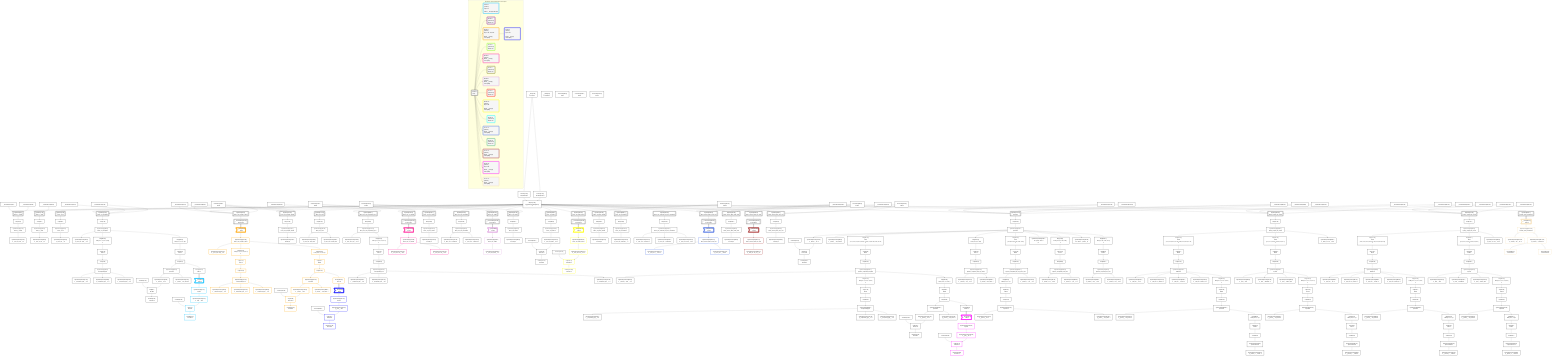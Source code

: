 graph TD
    classDef path fill:#eee,stroke:#000,color:#000
    classDef plan fill:#fff,stroke-width:3px,color:#000
    classDef itemplan fill:#fff,stroke-width:6px,color:#000
    classDef sideeffectplan fill:#f00,stroke-width:6px,color:#000
    classDef bucket fill:#f6f6f6,color:#000,stroke-width:6px,text-align:left


    %% define steps
    __Value3["__Value[3∈0]<br />ᐸcontextᐳ"]:::plan
    __Value5["__Value[5∈0]<br />ᐸrootValueᐳ"]:::plan
    __InputStaticLeaf7["__InputStaticLeaf[7∈0]"]:::plan
    __InputStaticLeaf8["__InputStaticLeaf[8∈0]"]:::plan
    Access10["Access[10∈0]<br />ᐸ3.pgSettingsᐳ"]:::plan
    Access11["Access[11∈0]<br />ᐸ3.withPgClientᐳ"]:::plan
    Object12["Object[12∈0]<br />ᐸ{pgSettings,withPgClient}ᐳ"]:::plan
    PgSelect9[["PgSelect[9∈0]<br />ᐸfunc_in_inoutᐳ"]]:::plan
    First13["First[13∈0]"]:::plan
    PgSelectSingle14["PgSelectSingle[14∈0]<br />ᐸfunc_in_inoutᐳ"]:::plan
    PgClassExpression15["PgClassExpression[15∈0]<br />ᐸ__func_in_inout__.vᐳ"]:::plan
    __InputStaticLeaf16["__InputStaticLeaf[16∈0]"]:::plan
    PgSelect17[["PgSelect[17∈0]<br />ᐸfunc_in_outᐳ"]]:::plan
    First21["First[21∈0]"]:::plan
    PgSelectSingle22["PgSelectSingle[22∈0]<br />ᐸfunc_in_outᐳ"]:::plan
    PgClassExpression23["PgClassExpression[23∈0]<br />ᐸ__func_in_out__.vᐳ"]:::plan
    PgSelect24[["PgSelect[24∈0]<br />ᐸfunc_outᐳ"]]:::plan
    First28["First[28∈0]"]:::plan
    PgSelectSingle29["PgSelectSingle[29∈0]<br />ᐸfunc_outᐳ"]:::plan
    PgClassExpression30["PgClassExpression[30∈0]<br />ᐸ__func_out__.vᐳ"]:::plan
    __InputStaticLeaf31["__InputStaticLeaf[31∈0]"]:::plan
    __InputStaticLeaf32["__InputStaticLeaf[32∈0]"]:::plan
    PgSelect33[["PgSelect[33∈0]<br />ᐸfunc_out_complexᐳ"]]:::plan
    First37["First[37∈0]"]:::plan
    PgSelectSingle38["PgSelectSingle[38∈0]<br />ᐸfunc_out_complexᐳ"]:::plan
    PgClassExpression39["PgClassExpression[39∈0]<br />ᐸ__func_out...plex__.”x”ᐳ"]:::plan
    Map650["Map[650∈0]<br />ᐸ38:{”0”:1,”1”:2,”2”:3,”3”:4}ᐳ"]:::plan
    List651["List[651∈0]<br />ᐸ650ᐳ"]:::plan
    First45["First[45∈0]"]:::plan
    PgSelectSingle46["PgSelectSingle[46∈0]<br />ᐸcompoundTypeᐳ"]:::plan
    PgClassExpression47["PgClassExpression[47∈0]<br />ᐸ__compound_type__.”a”ᐳ"]:::plan
    PgClassExpression48["PgClassExpression[48∈0]<br />ᐸ__compound_type__.”b”ᐳ"]:::plan
    PgClassExpression49["PgClassExpression[49∈0]<br />ᐸ__compound_type__.”c”ᐳ"]:::plan
    Map657["Map[657∈0]<br />ᐸ38:{”0”:6,”1”:7,”2”:8}ᐳ"]:::plan
    List658["List[658∈0]<br />ᐸ657ᐳ"]:::plan
    First55["First[55∈0]"]:::plan
    PgSelectSingle56["PgSelectSingle[56∈0]<br />ᐸpersonᐳ"]:::plan
    Constant57["Constant[57∈0]"]:::plan
    PgClassExpression58["PgClassExpression[58∈0]<br />ᐸ__person__.”id”ᐳ"]:::plan
    List59["List[59∈0]<br />ᐸ57,58ᐳ"]:::plan
    Lambda60["Lambda[60∈0]<br />ᐸencodeᐳ"]:::plan
    PgClassExpression62["PgClassExpression[62∈0]<br />ᐸ__person__...full_name”ᐳ"]:::plan
    Connection88["Connection[88∈0]<br />ᐸ84ᐳ"]:::plan
    Access654["Access[654∈0]<br />ᐸ55.1ᐳ"]:::plan
    __Item90>"__Item[90∈1]<br />ᐸ654ᐳ"]:::itemplan
    PgSelectSingle91["PgSelectSingle[91∈1]<br />ᐸpostᐳ"]:::plan
    Constant92["Constant[92∈0]"]:::plan
    PgClassExpression93["PgClassExpression[93∈1]<br />ᐸ__post__.”id”ᐳ"]:::plan
    List94["List[94∈1]<br />ᐸ92,93ᐳ"]:::plan
    Lambda95["Lambda[95∈1]<br />ᐸencodeᐳ"]:::plan
    __InputStaticLeaf97["__InputStaticLeaf[97∈0]"]:::plan
    __InputStaticLeaf98["__InputStaticLeaf[98∈0]"]:::plan
    Connection108["Connection[108∈0]<br />ᐸ104ᐳ"]:::plan
    PgSelect109[["PgSelect[109∈0]<br />ᐸfunc_out_complex_setofᐳ"]]:::plan
    __ListTransform110[["__ListTransform[110∈0]<br />ᐸeach:109ᐳ"]]:::plan
    __Item113>"__Item[113∈3]<br />ᐸ110ᐳ"]:::itemplan
    PgSelectSingle114["PgSelectSingle[114∈3]<br />ᐸfunc_out_complex_setofᐳ"]:::plan
    PgClassExpression115["PgClassExpression[115∈3]<br />ᐸ__func_out...etof__.”x”ᐳ"]:::plan
    Map661["Map[661∈3]<br />ᐸ114:{”0”:1,”1”:2,”2”:3,”3”:4}ᐳ"]:::plan
    List662["List[662∈3]<br />ᐸ661ᐳ"]:::plan
    First121["First[121∈3]"]:::plan
    PgSelectSingle122["PgSelectSingle[122∈3]<br />ᐸcompoundTypeᐳ"]:::plan
    PgClassExpression123["PgClassExpression[123∈3]<br />ᐸ__compound_type__.”a”ᐳ"]:::plan
    PgClassExpression124["PgClassExpression[124∈3]<br />ᐸ__compound_type__.”b”ᐳ"]:::plan
    PgClassExpression125["PgClassExpression[125∈3]<br />ᐸ__compound_type__.”c”ᐳ"]:::plan
    Map668["Map[668∈3]<br />ᐸ114:{”0”:6,”1”:7,”2”:8}ᐳ"]:::plan
    List669["List[669∈3]<br />ᐸ668ᐳ"]:::plan
    First131["First[131∈3]"]:::plan
    PgSelectSingle132["PgSelectSingle[132∈3]<br />ᐸpersonᐳ"]:::plan
    Constant133["Constant[133∈0]"]:::plan
    PgClassExpression134["PgClassExpression[134∈3]<br />ᐸ__person__.”id”ᐳ"]:::plan
    List135["List[135∈3]<br />ᐸ133,134ᐳ"]:::plan
    Lambda136["Lambda[136∈3]<br />ᐸencodeᐳ"]:::plan
    PgClassExpression138["PgClassExpression[138∈3]<br />ᐸ__person__...full_name”ᐳ"]:::plan
    Connection164["Connection[164∈0]<br />ᐸ160ᐳ"]:::plan
    Access665["Access[665∈3]<br />ᐸ131.1ᐳ"]:::plan
    __Item166>"__Item[166∈4]<br />ᐸ665ᐳ"]:::itemplan
    PgSelectSingle167["PgSelectSingle[167∈4]<br />ᐸpostᐳ"]:::plan
    Constant168["Constant[168∈0]"]:::plan
    PgClassExpression169["PgClassExpression[169∈4]<br />ᐸ__post__.”id”ᐳ"]:::plan
    List170["List[170∈4]<br />ᐸ168,169ᐳ"]:::plan
    Lambda171["Lambda[171∈4]<br />ᐸencodeᐳ"]:::plan
    PgSelect173[["PgSelect[173∈0]<br />ᐸfunc_out_complex_setofᐳ"]]:::plan
    First174["First[174∈0]"]:::plan
    PgSelectSingle175["PgSelectSingle[175∈0]<br />ᐸfunc_out_complex_setofᐳ"]:::plan
    PgClassExpression176["PgClassExpression[176∈0]<br />ᐸcount(*)ᐳ"]:::plan
    PgSelect177[["PgSelect[177∈0]<br />ᐸfunc_out_outᐳ"]]:::plan
    First181["First[181∈0]"]:::plan
    PgSelectSingle182["PgSelectSingle[182∈0]<br />ᐸfunc_out_outᐳ"]:::plan
    PgClassExpression183["PgClassExpression[183∈0]<br />ᐸ__func_out...first_out”ᐳ"]:::plan
    PgClassExpression184["PgClassExpression[184∈0]<br />ᐸ__func_out...econd_out”ᐳ"]:::plan
    __InputStaticLeaf185["__InputStaticLeaf[185∈0]"]:::plan
    PgSelect186[["PgSelect[186∈0]<br />ᐸfunc_out_out_compound_typeᐳ"]]:::plan
    First190["First[190∈0]"]:::plan
    PgSelectSingle191["PgSelectSingle[191∈0]<br />ᐸfunc_out_out_compound_typeᐳ"]:::plan
    PgClassExpression192["PgClassExpression[192∈0]<br />ᐸ__func_out...ype__.”o1”ᐳ"]:::plan
    Map672["Map[672∈0]<br />ᐸ191:{”0”:1,”1”:2,”2”:3,”3”:4}ᐳ"]:::plan
    List673["List[673∈0]<br />ᐸ672ᐳ"]:::plan
    First198["First[198∈0]"]:::plan
    PgSelectSingle199["PgSelectSingle[199∈0]<br />ᐸcompoundTypeᐳ"]:::plan
    PgClassExpression200["PgClassExpression[200∈0]<br />ᐸ__compound_type__.”a”ᐳ"]:::plan
    PgClassExpression201["PgClassExpression[201∈0]<br />ᐸ__compound_type__.”b”ᐳ"]:::plan
    PgClassExpression202["PgClassExpression[202∈0]<br />ᐸ__compound_type__.”c”ᐳ"]:::plan
    Connection212["Connection[212∈0]<br />ᐸ208ᐳ"]:::plan
    PgSelect213[["PgSelect[213∈0]<br />ᐸfunc_out_out_setofᐳ"]]:::plan
    __ListTransform214[["__ListTransform[214∈0]<br />ᐸeach:213ᐳ"]]:::plan
    __Item217>"__Item[217∈6]<br />ᐸ214ᐳ"]:::itemplan
    PgSelectSingle218["PgSelectSingle[218∈6]<br />ᐸfunc_out_out_setofᐳ"]:::plan
    PgClassExpression219["PgClassExpression[219∈6]<br />ᐸ__func_out...tof__.”o1”ᐳ"]:::plan
    PgClassExpression220["PgClassExpression[220∈6]<br />ᐸ__func_out...tof__.”o2”ᐳ"]:::plan
    PgSelect221[["PgSelect[221∈0]<br />ᐸfunc_out_out_setofᐳ"]]:::plan
    First222["First[222∈0]"]:::plan
    PgSelectSingle223["PgSelectSingle[223∈0]<br />ᐸfunc_out_out_setofᐳ"]:::plan
    PgClassExpression224["PgClassExpression[224∈0]<br />ᐸcount(*)ᐳ"]:::plan
    PgSelect225[["PgSelect[225∈0]<br />ᐸfunc_out_out_unnamedᐳ"]]:::plan
    First229["First[229∈0]"]:::plan
    PgSelectSingle230["PgSelectSingle[230∈0]<br />ᐸfunc_out_out_unnamedᐳ"]:::plan
    PgClassExpression231["PgClassExpression[231∈0]<br />ᐸ__func_out....”column1”ᐳ"]:::plan
    PgClassExpression232["PgClassExpression[232∈0]<br />ᐸ__func_out....”column2”ᐳ"]:::plan
    Connection242["Connection[242∈0]<br />ᐸ238ᐳ"]:::plan
    PgSelect243[["PgSelect[243∈0]<br />ᐸfunc_out_setofᐳ"]]:::plan
    __ListTransform244[["__ListTransform[244∈0]<br />ᐸeach:243ᐳ"]]:::plan
    __Item248>"__Item[248∈8]<br />ᐸ244ᐳ"]:::itemplan
    PgSelectSingle249["PgSelectSingle[249∈8]<br />ᐸfunc_out_setofᐳ"]:::plan
    PgClassExpression250["PgClassExpression[250∈8]<br />ᐸ__func_out_setof__.vᐳ"]:::plan
    PgSelect251[["PgSelect[251∈0]<br />ᐸfunc_out_setofᐳ"]]:::plan
    First252["First[252∈0]"]:::plan
    PgSelectSingle253["PgSelectSingle[253∈0]<br />ᐸfunc_out_setofᐳ"]:::plan
    PgClassExpression254["PgClassExpression[254∈0]<br />ᐸcount(*)ᐳ"]:::plan
    PgSelect255[["PgSelect[255∈0]<br />ᐸfunc_out_tableᐳ"]]:::plan
    First259["First[259∈0]"]:::plan
    PgSelectSingle260["PgSelectSingle[260∈0]<br />ᐸfunc_out_tableᐳ"]:::plan
    Constant261["Constant[261∈0]"]:::plan
    PgClassExpression262["PgClassExpression[262∈0]<br />ᐸ__func_out_table__.”id”ᐳ"]:::plan
    List263["List[263∈0]<br />ᐸ261,262ᐳ"]:::plan
    Lambda264["Lambda[264∈0]<br />ᐸencodeᐳ"]:::plan
    Connection292["Connection[292∈0]<br />ᐸ288ᐳ"]:::plan
    PgSelect293[["PgSelect[293∈0]<br />ᐸfunc_out_table_setofᐳ"]]:::plan
    __ListTransform294[["__ListTransform[294∈0]<br />ᐸeach:293ᐳ"]]:::plan
    __Item297>"__Item[297∈10]<br />ᐸ294ᐳ"]:::itemplan
    PgSelectSingle298["PgSelectSingle[298∈10]<br />ᐸfunc_out_table_setofᐳ"]:::plan
    Constant299["Constant[299∈0]"]:::plan
    PgClassExpression300["PgClassExpression[300∈10]<br />ᐸ__func_out...tof__.”id”ᐳ"]:::plan
    List301["List[301∈10]<br />ᐸ299,300ᐳ"]:::plan
    Lambda302["Lambda[302∈10]<br />ᐸencodeᐳ"]:::plan
    PgSelect304[["PgSelect[304∈0]<br />ᐸfunc_out_table_setofᐳ"]]:::plan
    First305["First[305∈0]"]:::plan
    PgSelectSingle306["PgSelectSingle[306∈0]<br />ᐸfunc_out_table_setofᐳ"]:::plan
    PgClassExpression307["PgClassExpression[307∈0]<br />ᐸcount(*)ᐳ"]:::plan
    PgSelect308[["PgSelect[308∈0]<br />ᐸfunc_out_unnamedᐳ"]]:::plan
    First312["First[312∈0]"]:::plan
    PgSelectSingle313["PgSelectSingle[313∈0]<br />ᐸfunc_out_unnamedᐳ"]:::plan
    PgClassExpression314["PgClassExpression[314∈0]<br />ᐸ__func_out_unnamed__.vᐳ"]:::plan
    PgSelect315[["PgSelect[315∈0]<br />ᐸfunc_out_unnamed_out_out_unnamedᐳ"]]:::plan
    First319["First[319∈0]"]:::plan
    PgSelectSingle320["PgSelectSingle[320∈0]<br />ᐸfunc_out_unnamed_out_out_unnamedᐳ"]:::plan
    PgClassExpression321["PgClassExpression[321∈0]<br />ᐸ__func_out....”column1”ᐳ"]:::plan
    PgClassExpression322["PgClassExpression[322∈0]<br />ᐸ__func_out....”column3”ᐳ"]:::plan
    PgClassExpression323["PgClassExpression[323∈0]<br />ᐸ__func_out...med__.”o2”ᐳ"]:::plan
    __InputStaticLeaf324["__InputStaticLeaf[324∈0]"]:::plan
    Connection334["Connection[334∈0]<br />ᐸ330ᐳ"]:::plan
    PgSelect335[["PgSelect[335∈0]<br />ᐸfunc_returns_table_multi_colᐳ"]]:::plan
    __ListTransform336[["__ListTransform[336∈0]<br />ᐸeach:335ᐳ"]]:::plan
    __Item339>"__Item[339∈12]<br />ᐸ336ᐳ"]:::itemplan
    PgSelectSingle340["PgSelectSingle[340∈12]<br />ᐸfunc_returns_table_multi_colᐳ"]:::plan
    PgClassExpression341["PgClassExpression[341∈12]<br />ᐸ__func_ret...l__.”col1”ᐳ"]:::plan
    PgClassExpression342["PgClassExpression[342∈12]<br />ᐸ__func_ret...l__.”col2”ᐳ"]:::plan
    PgSelect343[["PgSelect[343∈0]<br />ᐸfunc_returns_table_multi_colᐳ"]]:::plan
    First344["First[344∈0]"]:::plan
    PgSelectSingle345["PgSelectSingle[345∈0]<br />ᐸfunc_returns_table_multi_colᐳ"]:::plan
    PgClassExpression346["PgClassExpression[346∈0]<br />ᐸcount(*)ᐳ"]:::plan
    __InputStaticLeaf347["__InputStaticLeaf[347∈0]"]:::plan
    Connection357["Connection[357∈0]<br />ᐸ353ᐳ"]:::plan
    PgSelect358[["PgSelect[358∈0]<br />ᐸfunc_returns_table_one_colᐳ"]]:::plan
    __ListTransform359[["__ListTransform[359∈0]<br />ᐸeach:358ᐳ"]]:::plan
    __Item363>"__Item[363∈14]<br />ᐸ359ᐳ"]:::itemplan
    PgSelectSingle364["PgSelectSingle[364∈14]<br />ᐸfunc_returns_table_one_colᐳ"]:::plan
    PgClassExpression365["PgClassExpression[365∈14]<br />ᐸ__func_ret...ne_col__.vᐳ"]:::plan
    PgSelect366[["PgSelect[366∈0]<br />ᐸfunc_returns_table_one_colᐳ"]]:::plan
    First367["First[367∈0]"]:::plan
    PgSelectSingle368["PgSelectSingle[368∈0]<br />ᐸfunc_returns_table_one_colᐳ"]:::plan
    PgClassExpression369["PgClassExpression[369∈0]<br />ᐸcount(*)ᐳ"]:::plan
    __InputStaticLeaf370["__InputStaticLeaf[370∈0]"]:::plan
    __InputStaticLeaf476["__InputStaticLeaf[476∈0]"]:::plan
    __InputStaticLeaf383["__InputStaticLeaf[383∈0]"]:::plan
    __InputStaticLeaf384["__InputStaticLeaf[384∈0]"]:::plan
    __InputStaticLeaf479["__InputStaticLeaf[479∈0]"]:::plan
    PgSelect371[["PgSelect[371∈0]<br />ᐸpersonᐳ"]]:::plan
    First375["First[375∈0]"]:::plan
    PgSelectSingle376["PgSelectSingle[376∈0]<br />ᐸpersonᐳ"]:::plan
    Constant377["Constant[377∈0]"]:::plan
    PgClassExpression378["PgClassExpression[378∈0]<br />ᐸ__person__.”id”ᐳ"]:::plan
    List379["List[379∈0]<br />ᐸ377,378ᐳ"]:::plan
    Lambda380["Lambda[380∈0]<br />ᐸencodeᐳ"]:::plan
    PgClassExpression382["PgClassExpression[382∈0]<br />ᐸ__person__...full_name”ᐳ"]:::plan
    Map687["Map[687∈0]<br />ᐸ376:{”0”:2,”1”:3,”2”:4,”3”:5,”4”:6,”5”:7,”6”:8,”7”:9,”8”:10,”9”:11,”10”:12}ᐳ"]:::plan
    List688["List[688∈0]<br />ᐸ687ᐳ"]:::plan
    First390["First[390∈0]"]:::plan
    PgSelectSingle391["PgSelectSingle[391∈0]<br />ᐸperson_computed_complexᐳ"]:::plan
    PgClassExpression392["PgClassExpression[392∈0]<br />ᐸ__person_c...plex__.”x”ᐳ"]:::plan
    Map676["Map[676∈0]<br />ᐸ391:{”0”:1,”1”:2,”2”:3,”3”:4}ᐳ"]:::plan
    List677["List[677∈0]<br />ᐸ676ᐳ"]:::plan
    First398["First[398∈0]"]:::plan
    PgSelectSingle399["PgSelectSingle[399∈0]<br />ᐸcompoundTypeᐳ"]:::plan
    PgClassExpression400["PgClassExpression[400∈0]<br />ᐸ__compound_type__.”a”ᐳ"]:::plan
    PgClassExpression401["PgClassExpression[401∈0]<br />ᐸ__compound_type__.”b”ᐳ"]:::plan
    PgClassExpression402["PgClassExpression[402∈0]<br />ᐸ__compound_type__.”c”ᐳ"]:::plan
    Map683["Map[683∈0]<br />ᐸ391:{”0”:6,”1”:7,”2”:8}ᐳ"]:::plan
    List684["List[684∈0]<br />ᐸ683ᐳ"]:::plan
    First408["First[408∈0]"]:::plan
    PgSelectSingle409["PgSelectSingle[409∈0]<br />ᐸpersonᐳ"]:::plan
    Constant410["Constant[410∈0]"]:::plan
    PgClassExpression411["PgClassExpression[411∈0]<br />ᐸ__person__.”id”ᐳ"]:::plan
    List412["List[412∈0]<br />ᐸ410,411ᐳ"]:::plan
    Lambda413["Lambda[413∈0]<br />ᐸencodeᐳ"]:::plan
    PgClassExpression415["PgClassExpression[415∈0]<br />ᐸ__person__...full_name”ᐳ"]:::plan
    Connection441["Connection[441∈0]<br />ᐸ437ᐳ"]:::plan
    Access680["Access[680∈0]<br />ᐸ408.1ᐳ"]:::plan
    __Item443>"__Item[443∈15]<br />ᐸ680ᐳ"]:::itemplan
    PgSelectSingle444["PgSelectSingle[444∈15]<br />ᐸpostᐳ"]:::plan
    Constant445["Constant[445∈0]"]:::plan
    PgClassExpression446["PgClassExpression[446∈15]<br />ᐸ__post__.”id”ᐳ"]:::plan
    List447["List[447∈15]<br />ᐸ445,446ᐳ"]:::plan
    Lambda448["Lambda[448∈15]<br />ᐸencodeᐳ"]:::plan
    Map691["Map[691∈0]<br />ᐸ376:{”0”:13,”1”:14}ᐳ"]:::plan
    List692["List[692∈0]<br />ᐸ691ᐳ"]:::plan
    First455["First[455∈0]"]:::plan
    PgSelectSingle456["PgSelectSingle[456∈0]<br />ᐸperson_computed_first_arg_inoutᐳ"]:::plan
    PgClassExpression457["PgClassExpression[457∈0]<br />ᐸ__person_c...out__.”id”ᐳ"]:::plan
    PgClassExpression458["PgClassExpression[458∈0]<br />ᐸ__person_c...full_name”ᐳ"]:::plan
    Map699["Map[699∈0]<br />ᐸ376:{”0”:18,”1”:19,”2”:20,”3”:21,”4”:22}ᐳ"]:::plan
    List700["List[700∈0]<br />ᐸ699ᐳ"]:::plan
    First464["First[464∈0]"]:::plan
    PgSelectSingle465["PgSelectSingle[465∈0]<br />ᐸperson_computed_first_arg_inout_outᐳ"]:::plan
    Map695["Map[695∈0]<br />ᐸ465:{”0”:0,”1”:1}ᐳ"]:::plan
    List696["List[696∈0]<br />ᐸ695ᐳ"]:::plan
    First471["First[471∈0]"]:::plan
    PgSelectSingle472["PgSelectSingle[472∈0]<br />ᐸpersonᐳ"]:::plan
    PgClassExpression473["PgClassExpression[473∈0]<br />ᐸ__person__.”id”ᐳ"]:::plan
    PgClassExpression474["PgClassExpression[474∈0]<br />ᐸ__person__...full_name”ᐳ"]:::plan
    PgClassExpression475["PgClassExpression[475∈0]<br />ᐸ__person_c..._out__.”o”ᐳ"]:::plan
    PgClassExpression478["PgClassExpression[478∈0]<br />ᐸ”c”.”perso...lder! */<br />)ᐳ"]:::plan
    Map701["Map[701∈0]<br />ᐸ376:{”0”:24,”1”:25,”2”:26}ᐳ"]:::plan
    List702["List[702∈0]<br />ᐸ701ᐳ"]:::plan
    First485["First[485∈0]"]:::plan
    PgSelectSingle486["PgSelectSingle[486∈0]<br />ᐸperson_computed_inout_outᐳ"]:::plan
    PgClassExpression487["PgClassExpression[487∈0]<br />ᐸ__person_c...ut__.”ino”ᐳ"]:::plan
    PgClassExpression488["PgClassExpression[488∈0]<br />ᐸ__person_c..._out__.”o”ᐳ"]:::plan
    PgClassExpression490["PgClassExpression[490∈0]<br />ᐸ”c”.”perso..._person__)ᐳ"]:::plan
    Map697["Map[697∈0]<br />ᐸ376:{”0”:15,”1”:16,”2”:17}ᐳ"]:::plan
    List698["List[698∈0]<br />ᐸ697ᐳ"]:::plan
    First496["First[496∈0]"]:::plan
    PgSelectSingle497["PgSelectSingle[497∈0]<br />ᐸperson_computed_out_outᐳ"]:::plan
    PgClassExpression498["PgClassExpression[498∈0]<br />ᐸ__person_c...out__.”o1”ᐳ"]:::plan
    PgClassExpression499["PgClassExpression[499∈0]<br />ᐸ__person_c...out__.”o2”ᐳ"]:::plan
    __InputStaticLeaf500["__InputStaticLeaf[500∈0]"]:::plan
    __InputStaticLeaf501["__InputStaticLeaf[501∈0]"]:::plan
    __InputStaticLeaf502["__InputStaticLeaf[502∈0]"]:::plan
    PgSelect503[["PgSelect[503∈0]<br />ᐸquery_output_two_rowsᐳ"]]:::plan
    First507["First[507∈0]"]:::plan
    PgSelectSingle508["PgSelectSingle[508∈0]<br />ᐸquery_output_two_rowsᐳ"]:::plan
    Map693["Map[693∈0]<br />ᐸ508:{”0”:9,”1”:10,”2”:11,”3”:12,”4”:13,”5”:14,”6”:15,”7”:16}ᐳ"]:::plan
    List694["List[694∈0]<br />ᐸ693ᐳ"]:::plan
    First514["First[514∈0]"]:::plan
    PgSelectSingle515["PgSelectSingle[515∈0]<br />ᐸleftArmᐳ"]:::plan
    PgClassExpression516["PgClassExpression[516∈0]<br />ᐸ__left_arm__.”id”ᐳ"]:::plan
    PgClassExpression517["PgClassExpression[517∈0]<br />ᐸ__left_arm...in_metres”ᐳ"]:::plan
    PgClassExpression518["PgClassExpression[518∈0]<br />ᐸ__left_arm__.”mood”ᐳ"]:::plan
    PgClassExpression519["PgClassExpression[519∈0]<br />ᐸ__left_arm...person_id”ᐳ"]:::plan
    Map689["Map[689∈0]<br />ᐸ515:{”0”:0,”1”:1,”2”:2,”3”:3}ᐳ"]:::plan
    List690["List[690∈0]<br />ᐸ689ᐳ"]:::plan
    First524["First[524∈0]"]:::plan
    PgSelectSingle525["PgSelectSingle[525∈0]<br />ᐸpersonᐳ"]:::plan
    PgClassExpression526["PgClassExpression[526∈0]<br />ᐸ__person__...full_name”ᐳ"]:::plan
    Map685["Map[685∈0]<br />ᐸ525:{”0”:0,”1”:1}ᐳ"]:::plan
    List686["List[686∈0]<br />ᐸ685ᐳ"]:::plan
    First532["First[532∈0]"]:::plan
    PgSelectSingle533["PgSelectSingle[533∈0]<br />ᐸpersonSecretᐳ"]:::plan
    PgClassExpression534["PgClassExpression[534∈0]<br />ᐸ__person_s..._.”sekrit”ᐳ"]:::plan
    Map681["Map[681∈0]<br />ᐸ508:{”0”:1,”1”:2,”2”:3,”3”:4,”4”:5,”5”:6,”6”:7}ᐳ"]:::plan
    List682["List[682∈0]<br />ᐸ681ᐳ"]:::plan
    First548["First[548∈0]"]:::plan
    PgSelectSingle549["PgSelectSingle[549∈0]<br />ᐸpostᐳ"]:::plan
    PgClassExpression550["PgClassExpression[550∈0]<br />ᐸ__post__.”id”ᐳ"]:::plan
    PgClassExpression551["PgClassExpression[551∈0]<br />ᐸ__post__.”headline”ᐳ"]:::plan
    PgClassExpression552["PgClassExpression[552∈0]<br />ᐸ__post__.”author_id”ᐳ"]:::plan
    Map678["Map[678∈0]<br />ᐸ549:{”0”:0,”1”:1,”2”:2,”3”:3}ᐳ"]:::plan
    List679["List[679∈0]<br />ᐸ678ᐳ"]:::plan
    First558["First[558∈0]"]:::plan
    PgSelectSingle559["PgSelectSingle[559∈0]<br />ᐸpersonᐳ"]:::plan
    PgClassExpression560["PgClassExpression[560∈0]<br />ᐸ__person__...full_name”ᐳ"]:::plan
    Map674["Map[674∈0]<br />ᐸ559:{”0”:0,”1”:1}ᐳ"]:::plan
    List675["List[675∈0]<br />ᐸ674ᐳ"]:::plan
    First566["First[566∈0]"]:::plan
    PgSelectSingle567["PgSelectSingle[567∈0]<br />ᐸpersonSecretᐳ"]:::plan
    PgClassExpression568["PgClassExpression[568∈0]<br />ᐸ__person_s..._.”sekrit”ᐳ"]:::plan
    PgClassExpression569["PgClassExpression[569∈0]<br />ᐸ__query_ou...ws__.”txt”ᐳ"]:::plan
    __InputStaticLeaf570["__InputStaticLeaf[570∈0]"]:::plan
    __InputStaticLeaf571["__InputStaticLeaf[571∈0]"]:::plan
    __InputStaticLeaf572["__InputStaticLeaf[572∈0]"]:::plan
    PgSelect573[["PgSelect[573∈0]<br />ᐸquery_output_two_rowsᐳ"]]:::plan
    First577["First[577∈0]"]:::plan
    PgSelectSingle578["PgSelectSingle[578∈0]<br />ᐸquery_output_two_rowsᐳ"]:::plan
    Map670["Map[670∈0]<br />ᐸ578:{”0”:9,”1”:10,”2”:11,”3”:12,”4”:13,”5”:14,”6”:15,”7”:16}ᐳ"]:::plan
    List671["List[671∈0]<br />ᐸ670ᐳ"]:::plan
    First584["First[584∈0]"]:::plan
    PgSelectSingle585["PgSelectSingle[585∈0]<br />ᐸleftArmᐳ"]:::plan
    PgClassExpression586["PgClassExpression[586∈0]<br />ᐸ__left_arm__.”id”ᐳ"]:::plan
    PgClassExpression587["PgClassExpression[587∈0]<br />ᐸ__left_arm...in_metres”ᐳ"]:::plan
    PgClassExpression588["PgClassExpression[588∈0]<br />ᐸ__left_arm__.”mood”ᐳ"]:::plan
    PgClassExpression589["PgClassExpression[589∈0]<br />ᐸ__left_arm...person_id”ᐳ"]:::plan
    Map666["Map[666∈0]<br />ᐸ585:{”0”:0,”1”:1,”2”:2,”3”:3}ᐳ"]:::plan
    List667["List[667∈0]<br />ᐸ666ᐳ"]:::plan
    First594["First[594∈0]"]:::plan
    PgSelectSingle595["PgSelectSingle[595∈0]<br />ᐸpersonᐳ"]:::plan
    PgClassExpression596["PgClassExpression[596∈0]<br />ᐸ__person__...full_name”ᐳ"]:::plan
    Map663["Map[663∈0]<br />ᐸ595:{”0”:0,”1”:1}ᐳ"]:::plan
    List664["List[664∈0]<br />ᐸ663ᐳ"]:::plan
    First602["First[602∈0]"]:::plan
    PgSelectSingle603["PgSelectSingle[603∈0]<br />ᐸpersonSecretᐳ"]:::plan
    PgClassExpression604["PgClassExpression[604∈0]<br />ᐸ__person_s..._.”sekrit”ᐳ"]:::plan
    Map659["Map[659∈0]<br />ᐸ578:{”0”:1,”1”:2,”2”:3,”3”:4,”4”:5,”5”:6,”6”:7}ᐳ"]:::plan
    List660["List[660∈0]<br />ᐸ659ᐳ"]:::plan
    First618["First[618∈0]"]:::plan
    PgSelectSingle619["PgSelectSingle[619∈0]<br />ᐸpostᐳ"]:::plan
    PgClassExpression620["PgClassExpression[620∈0]<br />ᐸ__post__.”id”ᐳ"]:::plan
    PgClassExpression621["PgClassExpression[621∈0]<br />ᐸ__post__.”headline”ᐳ"]:::plan
    PgClassExpression622["PgClassExpression[622∈0]<br />ᐸ__post__.”author_id”ᐳ"]:::plan
    Map655["Map[655∈0]<br />ᐸ619:{”0”:0,”1”:1,”2”:2,”3”:3}ᐳ"]:::plan
    List656["List[656∈0]<br />ᐸ655ᐳ"]:::plan
    First628["First[628∈0]"]:::plan
    PgSelectSingle629["PgSelectSingle[629∈0]<br />ᐸpersonᐳ"]:::plan
    PgClassExpression630["PgClassExpression[630∈0]<br />ᐸ__person__...full_name”ᐳ"]:::plan
    Map652["Map[652∈0]<br />ᐸ629:{”0”:0,”1”:1}ᐳ"]:::plan
    List653["List[653∈0]<br />ᐸ652ᐳ"]:::plan
    First636["First[636∈0]"]:::plan
    PgSelectSingle637["PgSelectSingle[637∈0]<br />ᐸpersonSecretᐳ"]:::plan
    PgClassExpression638["PgClassExpression[638∈0]<br />ᐸ__person_s..._.”sekrit”ᐳ"]:::plan
    PgClassExpression639["PgClassExpression[639∈0]<br />ᐸ__query_ou...ws__.”txt”ᐳ"]:::plan
    PgSelect640[["PgSelect[640∈0]<br />ᐸsearch_test_summariesᐳ"]]:::plan
    __Item644>"__Item[644∈16]<br />ᐸ640ᐳ"]:::itemplan
    PgSelectSingle645["PgSelectSingle[645∈16]<br />ᐸsearch_test_summariesᐳ"]:::plan
    PgClassExpression646["PgClassExpression[646∈16]<br />ᐸ__search_t...ies__.”id”ᐳ"]:::plan
    PgClassExpression647["PgClassExpression[647∈16]<br />ᐸ__search_t..._duration”ᐳ"]:::plan
    Access648["Access[648∈16]<br />ᐸ647.hoursᐳ"]:::plan
    Access649["Access[649∈16]<br />ᐸ647.minutesᐳ"]:::plan

    %% plan dependencies
    __Value3 --> Access10
    __Value3 --> Access11
    Access10 & Access11 --> Object12
    Object12 & __InputStaticLeaf7 & __InputStaticLeaf8 --> PgSelect9
    PgSelect9 --> First13
    First13 --> PgSelectSingle14
    PgSelectSingle14 --> PgClassExpression15
    Object12 & __InputStaticLeaf16 --> PgSelect17
    PgSelect17 --> First21
    First21 --> PgSelectSingle22
    PgSelectSingle22 --> PgClassExpression23
    Object12 --> PgSelect24
    PgSelect24 --> First28
    First28 --> PgSelectSingle29
    PgSelectSingle29 --> PgClassExpression30
    Object12 & __InputStaticLeaf31 & __InputStaticLeaf32 --> PgSelect33
    PgSelect33 --> First37
    First37 --> PgSelectSingle38
    PgSelectSingle38 --> PgClassExpression39
    PgSelectSingle38 --> Map650
    Map650 --> List651
    List651 --> First45
    First45 --> PgSelectSingle46
    PgSelectSingle46 --> PgClassExpression47
    PgSelectSingle46 --> PgClassExpression48
    PgSelectSingle46 --> PgClassExpression49
    PgSelectSingle38 --> Map657
    Map657 --> List658
    List658 --> First55
    First55 --> PgSelectSingle56
    PgSelectSingle56 --> PgClassExpression58
    Constant57 & PgClassExpression58 --> List59
    List59 --> Lambda60
    PgSelectSingle56 --> PgClassExpression62
    First55 --> Access654
    Access654 ==> __Item90
    __Item90 --> PgSelectSingle91
    PgSelectSingle91 --> PgClassExpression93
    Constant92 & PgClassExpression93 --> List94
    List94 --> Lambda95
    Object12 & __InputStaticLeaf97 & __InputStaticLeaf98 & Connection108 --> PgSelect109
    PgSelect109 --> __ListTransform110
    __ListTransform110 ==> __Item113
    __Item113 --> PgSelectSingle114
    PgSelectSingle114 --> PgClassExpression115
    PgSelectSingle114 --> Map661
    Map661 --> List662
    List662 --> First121
    First121 --> PgSelectSingle122
    PgSelectSingle122 --> PgClassExpression123
    PgSelectSingle122 --> PgClassExpression124
    PgSelectSingle122 --> PgClassExpression125
    PgSelectSingle114 --> Map668
    Map668 --> List669
    List669 --> First131
    First131 --> PgSelectSingle132
    PgSelectSingle132 --> PgClassExpression134
    Constant133 & PgClassExpression134 --> List135
    List135 --> Lambda136
    PgSelectSingle132 --> PgClassExpression138
    First131 --> Access665
    Access665 ==> __Item166
    __Item166 --> PgSelectSingle167
    PgSelectSingle167 --> PgClassExpression169
    Constant168 & PgClassExpression169 --> List170
    List170 --> Lambda171
    Object12 & __InputStaticLeaf97 & __InputStaticLeaf98 & Connection108 --> PgSelect173
    PgSelect173 --> First174
    First174 --> PgSelectSingle175
    PgSelectSingle175 --> PgClassExpression176
    Object12 --> PgSelect177
    PgSelect177 --> First181
    First181 --> PgSelectSingle182
    PgSelectSingle182 --> PgClassExpression183
    PgSelectSingle182 --> PgClassExpression184
    Object12 & __InputStaticLeaf185 --> PgSelect186
    PgSelect186 --> First190
    First190 --> PgSelectSingle191
    PgSelectSingle191 --> PgClassExpression192
    PgSelectSingle191 --> Map672
    Map672 --> List673
    List673 --> First198
    First198 --> PgSelectSingle199
    PgSelectSingle199 --> PgClassExpression200
    PgSelectSingle199 --> PgClassExpression201
    PgSelectSingle199 --> PgClassExpression202
    Object12 & Connection212 --> PgSelect213
    PgSelect213 --> __ListTransform214
    __ListTransform214 ==> __Item217
    __Item217 --> PgSelectSingle218
    PgSelectSingle218 --> PgClassExpression219
    PgSelectSingle218 --> PgClassExpression220
    Object12 & Connection212 --> PgSelect221
    PgSelect221 --> First222
    First222 --> PgSelectSingle223
    PgSelectSingle223 --> PgClassExpression224
    Object12 --> PgSelect225
    PgSelect225 --> First229
    First229 --> PgSelectSingle230
    PgSelectSingle230 --> PgClassExpression231
    PgSelectSingle230 --> PgClassExpression232
    Object12 & Connection242 --> PgSelect243
    PgSelect243 --> __ListTransform244
    __ListTransform244 ==> __Item248
    __Item248 --> PgSelectSingle249
    PgSelectSingle249 --> PgClassExpression250
    Object12 & Connection242 --> PgSelect251
    PgSelect251 --> First252
    First252 --> PgSelectSingle253
    PgSelectSingle253 --> PgClassExpression254
    Object12 --> PgSelect255
    PgSelect255 --> First259
    First259 --> PgSelectSingle260
    PgSelectSingle260 --> PgClassExpression262
    Constant261 & PgClassExpression262 --> List263
    List263 --> Lambda264
    Object12 & Connection292 --> PgSelect293
    PgSelect293 --> __ListTransform294
    __ListTransform294 ==> __Item297
    __Item297 --> PgSelectSingle298
    PgSelectSingle298 --> PgClassExpression300
    Constant299 & PgClassExpression300 --> List301
    List301 --> Lambda302
    Object12 & Connection292 --> PgSelect304
    PgSelect304 --> First305
    First305 --> PgSelectSingle306
    PgSelectSingle306 --> PgClassExpression307
    Object12 --> PgSelect308
    PgSelect308 --> First312
    First312 --> PgSelectSingle313
    PgSelectSingle313 --> PgClassExpression314
    Object12 --> PgSelect315
    PgSelect315 --> First319
    First319 --> PgSelectSingle320
    PgSelectSingle320 --> PgClassExpression321
    PgSelectSingle320 --> PgClassExpression322
    PgSelectSingle320 --> PgClassExpression323
    Object12 & __InputStaticLeaf324 & Connection334 --> PgSelect335
    PgSelect335 --> __ListTransform336
    __ListTransform336 ==> __Item339
    __Item339 --> PgSelectSingle340
    PgSelectSingle340 --> PgClassExpression341
    PgSelectSingle340 --> PgClassExpression342
    Object12 & __InputStaticLeaf324 & Connection334 --> PgSelect343
    PgSelect343 --> First344
    First344 --> PgSelectSingle345
    PgSelectSingle345 --> PgClassExpression346
    Object12 & __InputStaticLeaf347 & Connection357 --> PgSelect358
    PgSelect358 --> __ListTransform359
    __ListTransform359 ==> __Item363
    __Item363 --> PgSelectSingle364
    PgSelectSingle364 --> PgClassExpression365
    Object12 & __InputStaticLeaf347 & Connection357 --> PgSelect366
    PgSelect366 --> First367
    First367 --> PgSelectSingle368
    PgSelectSingle368 --> PgClassExpression369
    Object12 & __InputStaticLeaf370 & __InputStaticLeaf476 & __InputStaticLeaf383 & __InputStaticLeaf384 & __InputStaticLeaf479 --> PgSelect371
    PgSelect371 --> First375
    First375 --> PgSelectSingle376
    PgSelectSingle376 --> PgClassExpression378
    Constant377 & PgClassExpression378 --> List379
    List379 --> Lambda380
    PgSelectSingle376 --> PgClassExpression382
    PgSelectSingle376 --> Map687
    Map687 --> List688
    List688 --> First390
    First390 --> PgSelectSingle391
    PgSelectSingle391 --> PgClassExpression392
    PgSelectSingle391 --> Map676
    Map676 --> List677
    List677 --> First398
    First398 --> PgSelectSingle399
    PgSelectSingle399 --> PgClassExpression400
    PgSelectSingle399 --> PgClassExpression401
    PgSelectSingle399 --> PgClassExpression402
    PgSelectSingle391 --> Map683
    Map683 --> List684
    List684 --> First408
    First408 --> PgSelectSingle409
    PgSelectSingle409 --> PgClassExpression411
    Constant410 & PgClassExpression411 --> List412
    List412 --> Lambda413
    PgSelectSingle409 --> PgClassExpression415
    First408 --> Access680
    Access680 ==> __Item443
    __Item443 --> PgSelectSingle444
    PgSelectSingle444 --> PgClassExpression446
    Constant445 & PgClassExpression446 --> List447
    List447 --> Lambda448
    PgSelectSingle376 --> Map691
    Map691 --> List692
    List692 --> First455
    First455 --> PgSelectSingle456
    PgSelectSingle456 --> PgClassExpression457
    PgSelectSingle456 --> PgClassExpression458
    PgSelectSingle376 --> Map699
    Map699 --> List700
    List700 --> First464
    First464 --> PgSelectSingle465
    PgSelectSingle465 --> Map695
    Map695 --> List696
    List696 --> First471
    First471 --> PgSelectSingle472
    PgSelectSingle472 --> PgClassExpression473
    PgSelectSingle472 --> PgClassExpression474
    PgSelectSingle465 --> PgClassExpression475
    PgSelectSingle376 --> PgClassExpression478
    PgSelectSingle376 --> Map701
    Map701 --> List702
    List702 --> First485
    First485 --> PgSelectSingle486
    PgSelectSingle486 --> PgClassExpression487
    PgSelectSingle486 --> PgClassExpression488
    PgSelectSingle376 --> PgClassExpression490
    PgSelectSingle376 --> Map697
    Map697 --> List698
    List698 --> First496
    First496 --> PgSelectSingle497
    PgSelectSingle497 --> PgClassExpression498
    PgSelectSingle497 --> PgClassExpression499
    Object12 & __InputStaticLeaf500 & __InputStaticLeaf501 & __InputStaticLeaf502 --> PgSelect503
    PgSelect503 --> First507
    First507 --> PgSelectSingle508
    PgSelectSingle508 --> Map693
    Map693 --> List694
    List694 --> First514
    First514 --> PgSelectSingle515
    PgSelectSingle515 --> PgClassExpression516
    PgSelectSingle515 --> PgClassExpression517
    PgSelectSingle515 --> PgClassExpression518
    PgSelectSingle515 --> PgClassExpression519
    PgSelectSingle515 --> Map689
    Map689 --> List690
    List690 --> First524
    First524 --> PgSelectSingle525
    PgSelectSingle525 --> PgClassExpression526
    PgSelectSingle525 --> Map685
    Map685 --> List686
    List686 --> First532
    First532 --> PgSelectSingle533
    PgSelectSingle533 --> PgClassExpression534
    PgSelectSingle508 --> Map681
    Map681 --> List682
    List682 --> First548
    First548 --> PgSelectSingle549
    PgSelectSingle549 --> PgClassExpression550
    PgSelectSingle549 --> PgClassExpression551
    PgSelectSingle549 --> PgClassExpression552
    PgSelectSingle549 --> Map678
    Map678 --> List679
    List679 --> First558
    First558 --> PgSelectSingle559
    PgSelectSingle559 --> PgClassExpression560
    PgSelectSingle559 --> Map674
    Map674 --> List675
    List675 --> First566
    First566 --> PgSelectSingle567
    PgSelectSingle567 --> PgClassExpression568
    PgSelectSingle508 --> PgClassExpression569
    Object12 & __InputStaticLeaf570 & __InputStaticLeaf571 & __InputStaticLeaf572 --> PgSelect573
    PgSelect573 --> First577
    First577 --> PgSelectSingle578
    PgSelectSingle578 --> Map670
    Map670 --> List671
    List671 --> First584
    First584 --> PgSelectSingle585
    PgSelectSingle585 --> PgClassExpression586
    PgSelectSingle585 --> PgClassExpression587
    PgSelectSingle585 --> PgClassExpression588
    PgSelectSingle585 --> PgClassExpression589
    PgSelectSingle585 --> Map666
    Map666 --> List667
    List667 --> First594
    First594 --> PgSelectSingle595
    PgSelectSingle595 --> PgClassExpression596
    PgSelectSingle595 --> Map663
    Map663 --> List664
    List664 --> First602
    First602 --> PgSelectSingle603
    PgSelectSingle603 --> PgClassExpression604
    PgSelectSingle578 --> Map659
    Map659 --> List660
    List660 --> First618
    First618 --> PgSelectSingle619
    PgSelectSingle619 --> PgClassExpression620
    PgSelectSingle619 --> PgClassExpression621
    PgSelectSingle619 --> PgClassExpression622
    PgSelectSingle619 --> Map655
    Map655 --> List656
    List656 --> First628
    First628 --> PgSelectSingle629
    PgSelectSingle629 --> PgClassExpression630
    PgSelectSingle629 --> Map652
    Map652 --> List653
    List653 --> First636
    First636 --> PgSelectSingle637
    PgSelectSingle637 --> PgClassExpression638
    PgSelectSingle578 --> PgClassExpression639
    Object12 --> PgSelect640
    PgSelect640 ==> __Item644
    __Item644 --> PgSelectSingle645
    PgSelectSingle645 --> PgClassExpression646
    PgSelectSingle645 --> PgClassExpression647
    PgClassExpression647 --> Access648
    PgClassExpression647 --> Access649

    %% plan-to-path relationships

    subgraph "Buckets for queries/v4/function-return-types"
    Bucket0("Bucket 0<br />(root)"):::bucket
    classDef bucket0 stroke:#696969
    class Bucket0,__Value3,__Value5,__InputStaticLeaf7,__InputStaticLeaf8,PgSelect9,Access10,Access11,Object12,First13,PgSelectSingle14,PgClassExpression15,__InputStaticLeaf16,PgSelect17,First21,PgSelectSingle22,PgClassExpression23,PgSelect24,First28,PgSelectSingle29,PgClassExpression30,__InputStaticLeaf31,__InputStaticLeaf32,PgSelect33,First37,PgSelectSingle38,PgClassExpression39,First45,PgSelectSingle46,PgClassExpression47,PgClassExpression48,PgClassExpression49,First55,PgSelectSingle56,Constant57,PgClassExpression58,List59,Lambda60,PgClassExpression62,Connection88,Constant92,__InputStaticLeaf97,__InputStaticLeaf98,Connection108,PgSelect109,__ListTransform110,Constant133,Connection164,Constant168,PgSelect173,First174,PgSelectSingle175,PgClassExpression176,PgSelect177,First181,PgSelectSingle182,PgClassExpression183,PgClassExpression184,__InputStaticLeaf185,PgSelect186,First190,PgSelectSingle191,PgClassExpression192,First198,PgSelectSingle199,PgClassExpression200,PgClassExpression201,PgClassExpression202,Connection212,PgSelect213,__ListTransform214,PgSelect221,First222,PgSelectSingle223,PgClassExpression224,PgSelect225,First229,PgSelectSingle230,PgClassExpression231,PgClassExpression232,Connection242,PgSelect243,__ListTransform244,PgSelect251,First252,PgSelectSingle253,PgClassExpression254,PgSelect255,First259,PgSelectSingle260,Constant261,PgClassExpression262,List263,Lambda264,Connection292,PgSelect293,__ListTransform294,Constant299,PgSelect304,First305,PgSelectSingle306,PgClassExpression307,PgSelect308,First312,PgSelectSingle313,PgClassExpression314,PgSelect315,First319,PgSelectSingle320,PgClassExpression321,PgClassExpression322,PgClassExpression323,__InputStaticLeaf324,Connection334,PgSelect335,__ListTransform336,PgSelect343,First344,PgSelectSingle345,PgClassExpression346,__InputStaticLeaf347,Connection357,PgSelect358,__ListTransform359,PgSelect366,First367,PgSelectSingle368,PgClassExpression369,__InputStaticLeaf370,PgSelect371,First375,PgSelectSingle376,Constant377,PgClassExpression378,List379,Lambda380,PgClassExpression382,__InputStaticLeaf383,__InputStaticLeaf384,First390,PgSelectSingle391,PgClassExpression392,First398,PgSelectSingle399,PgClassExpression400,PgClassExpression401,PgClassExpression402,First408,PgSelectSingle409,Constant410,PgClassExpression411,List412,Lambda413,PgClassExpression415,Connection441,Constant445,First455,PgSelectSingle456,PgClassExpression457,PgClassExpression458,First464,PgSelectSingle465,First471,PgSelectSingle472,PgClassExpression473,PgClassExpression474,PgClassExpression475,__InputStaticLeaf476,PgClassExpression478,__InputStaticLeaf479,First485,PgSelectSingle486,PgClassExpression487,PgClassExpression488,PgClassExpression490,First496,PgSelectSingle497,PgClassExpression498,PgClassExpression499,__InputStaticLeaf500,__InputStaticLeaf501,__InputStaticLeaf502,PgSelect503,First507,PgSelectSingle508,First514,PgSelectSingle515,PgClassExpression516,PgClassExpression517,PgClassExpression518,PgClassExpression519,First524,PgSelectSingle525,PgClassExpression526,First532,PgSelectSingle533,PgClassExpression534,First548,PgSelectSingle549,PgClassExpression550,PgClassExpression551,PgClassExpression552,First558,PgSelectSingle559,PgClassExpression560,First566,PgSelectSingle567,PgClassExpression568,PgClassExpression569,__InputStaticLeaf570,__InputStaticLeaf571,__InputStaticLeaf572,PgSelect573,First577,PgSelectSingle578,First584,PgSelectSingle585,PgClassExpression586,PgClassExpression587,PgClassExpression588,PgClassExpression589,First594,PgSelectSingle595,PgClassExpression596,First602,PgSelectSingle603,PgClassExpression604,First618,PgSelectSingle619,PgClassExpression620,PgClassExpression621,PgClassExpression622,First628,PgSelectSingle629,PgClassExpression630,First636,PgSelectSingle637,PgClassExpression638,PgClassExpression639,PgSelect640,Map650,List651,Map652,List653,Access654,Map655,List656,Map657,List658,Map659,List660,Map663,List664,Map666,List667,Map670,List671,Map672,List673,Map674,List675,Map676,List677,Map678,List679,Access680,Map681,List682,Map683,List684,Map685,List686,Map687,List688,Map689,List690,Map691,List692,Map693,List694,Map695,List696,Map697,List698,Map699,List700,Map701,List702 bucket0
    Bucket1("Bucket 1<br />(listItem)<br />Deps: 92<br /><br />ROOT __Item{1}ᐸ654ᐳ[90]"):::bucket
    classDef bucket1 stroke:#00bfff
    class Bucket1,__Item90,PgSelectSingle91,PgClassExpression93,List94,Lambda95 bucket1
    Bucket2("Bucket 2<br />(subroutine)<br />ROOT null"):::bucket
    classDef bucket2 stroke:#7f007f
    class Bucket2 bucket2
    Bucket3("Bucket 3<br />(listItem)<br />Deps: 164, 133, 168<br /><br />ROOT __Item{3}ᐸ110ᐳ[113]"):::bucket
    classDef bucket3 stroke:#ffa500
    class Bucket3,__Item113,PgSelectSingle114,PgClassExpression115,First121,PgSelectSingle122,PgClassExpression123,PgClassExpression124,PgClassExpression125,First131,PgSelectSingle132,PgClassExpression134,List135,Lambda136,PgClassExpression138,Map661,List662,Access665,Map668,List669 bucket3
    Bucket4("Bucket 4<br />(listItem)<br />Deps: 168<br /><br />ROOT __Item{4}ᐸ665ᐳ[166]"):::bucket
    classDef bucket4 stroke:#0000ff
    class Bucket4,__Item166,PgSelectSingle167,PgClassExpression169,List170,Lambda171 bucket4
    Bucket5("Bucket 5<br />(subroutine)<br />ROOT null"):::bucket
    classDef bucket5 stroke:#7fff00
    class Bucket5 bucket5
    Bucket6("Bucket 6<br />(listItem)<br />ROOT __Item{6}ᐸ214ᐳ[217]"):::bucket
    classDef bucket6 stroke:#ff1493
    class Bucket6,__Item217,PgSelectSingle218,PgClassExpression219,PgClassExpression220 bucket6
    Bucket7("Bucket 7<br />(subroutine)<br />ROOT null"):::bucket
    classDef bucket7 stroke:#808000
    class Bucket7 bucket7
    Bucket8("Bucket 8<br />(listItem)<br />ROOT __Item{8}ᐸ244ᐳ[248]"):::bucket
    classDef bucket8 stroke:#dda0dd
    class Bucket8,__Item248,PgSelectSingle249,PgClassExpression250 bucket8
    Bucket9("Bucket 9<br />(subroutine)<br />ROOT null"):::bucket
    classDef bucket9 stroke:#ff0000
    class Bucket9 bucket9
    Bucket10("Bucket 10<br />(listItem)<br />Deps: 299<br /><br />ROOT __Item{10}ᐸ294ᐳ[297]"):::bucket
    classDef bucket10 stroke:#ffff00
    class Bucket10,__Item297,PgSelectSingle298,PgClassExpression300,List301,Lambda302 bucket10
    Bucket11("Bucket 11<br />(subroutine)<br />ROOT null"):::bucket
    classDef bucket11 stroke:#00ffff
    class Bucket11 bucket11
    Bucket12("Bucket 12<br />(listItem)<br />ROOT __Item{12}ᐸ336ᐳ[339]"):::bucket
    classDef bucket12 stroke:#4169e1
    class Bucket12,__Item339,PgSelectSingle340,PgClassExpression341,PgClassExpression342 bucket12
    Bucket13("Bucket 13<br />(subroutine)<br />ROOT null"):::bucket
    classDef bucket13 stroke:#3cb371
    class Bucket13 bucket13
    Bucket14("Bucket 14<br />(listItem)<br />ROOT __Item{14}ᐸ359ᐳ[363]"):::bucket
    classDef bucket14 stroke:#a52a2a
    class Bucket14,__Item363,PgSelectSingle364,PgClassExpression365 bucket14
    Bucket15("Bucket 15<br />(listItem)<br />Deps: 445<br /><br />ROOT __Item{15}ᐸ680ᐳ[443]"):::bucket
    classDef bucket15 stroke:#ff00ff
    class Bucket15,__Item443,PgSelectSingle444,PgClassExpression446,List447,Lambda448 bucket15
    Bucket16("Bucket 16<br />(listItem)<br />ROOT __Item{16}ᐸ640ᐳ[644]"):::bucket
    classDef bucket16 stroke:#f5deb3
    class Bucket16,__Item644,PgSelectSingle645,PgClassExpression646,PgClassExpression647,Access648,Access649 bucket16
    Bucket0 --> Bucket1 & Bucket2 & Bucket3 & Bucket5 & Bucket6 & Bucket7 & Bucket8 & Bucket9 & Bucket10 & Bucket11 & Bucket12 & Bucket13 & Bucket14 & Bucket15 & Bucket16
    Bucket3 --> Bucket4
    end